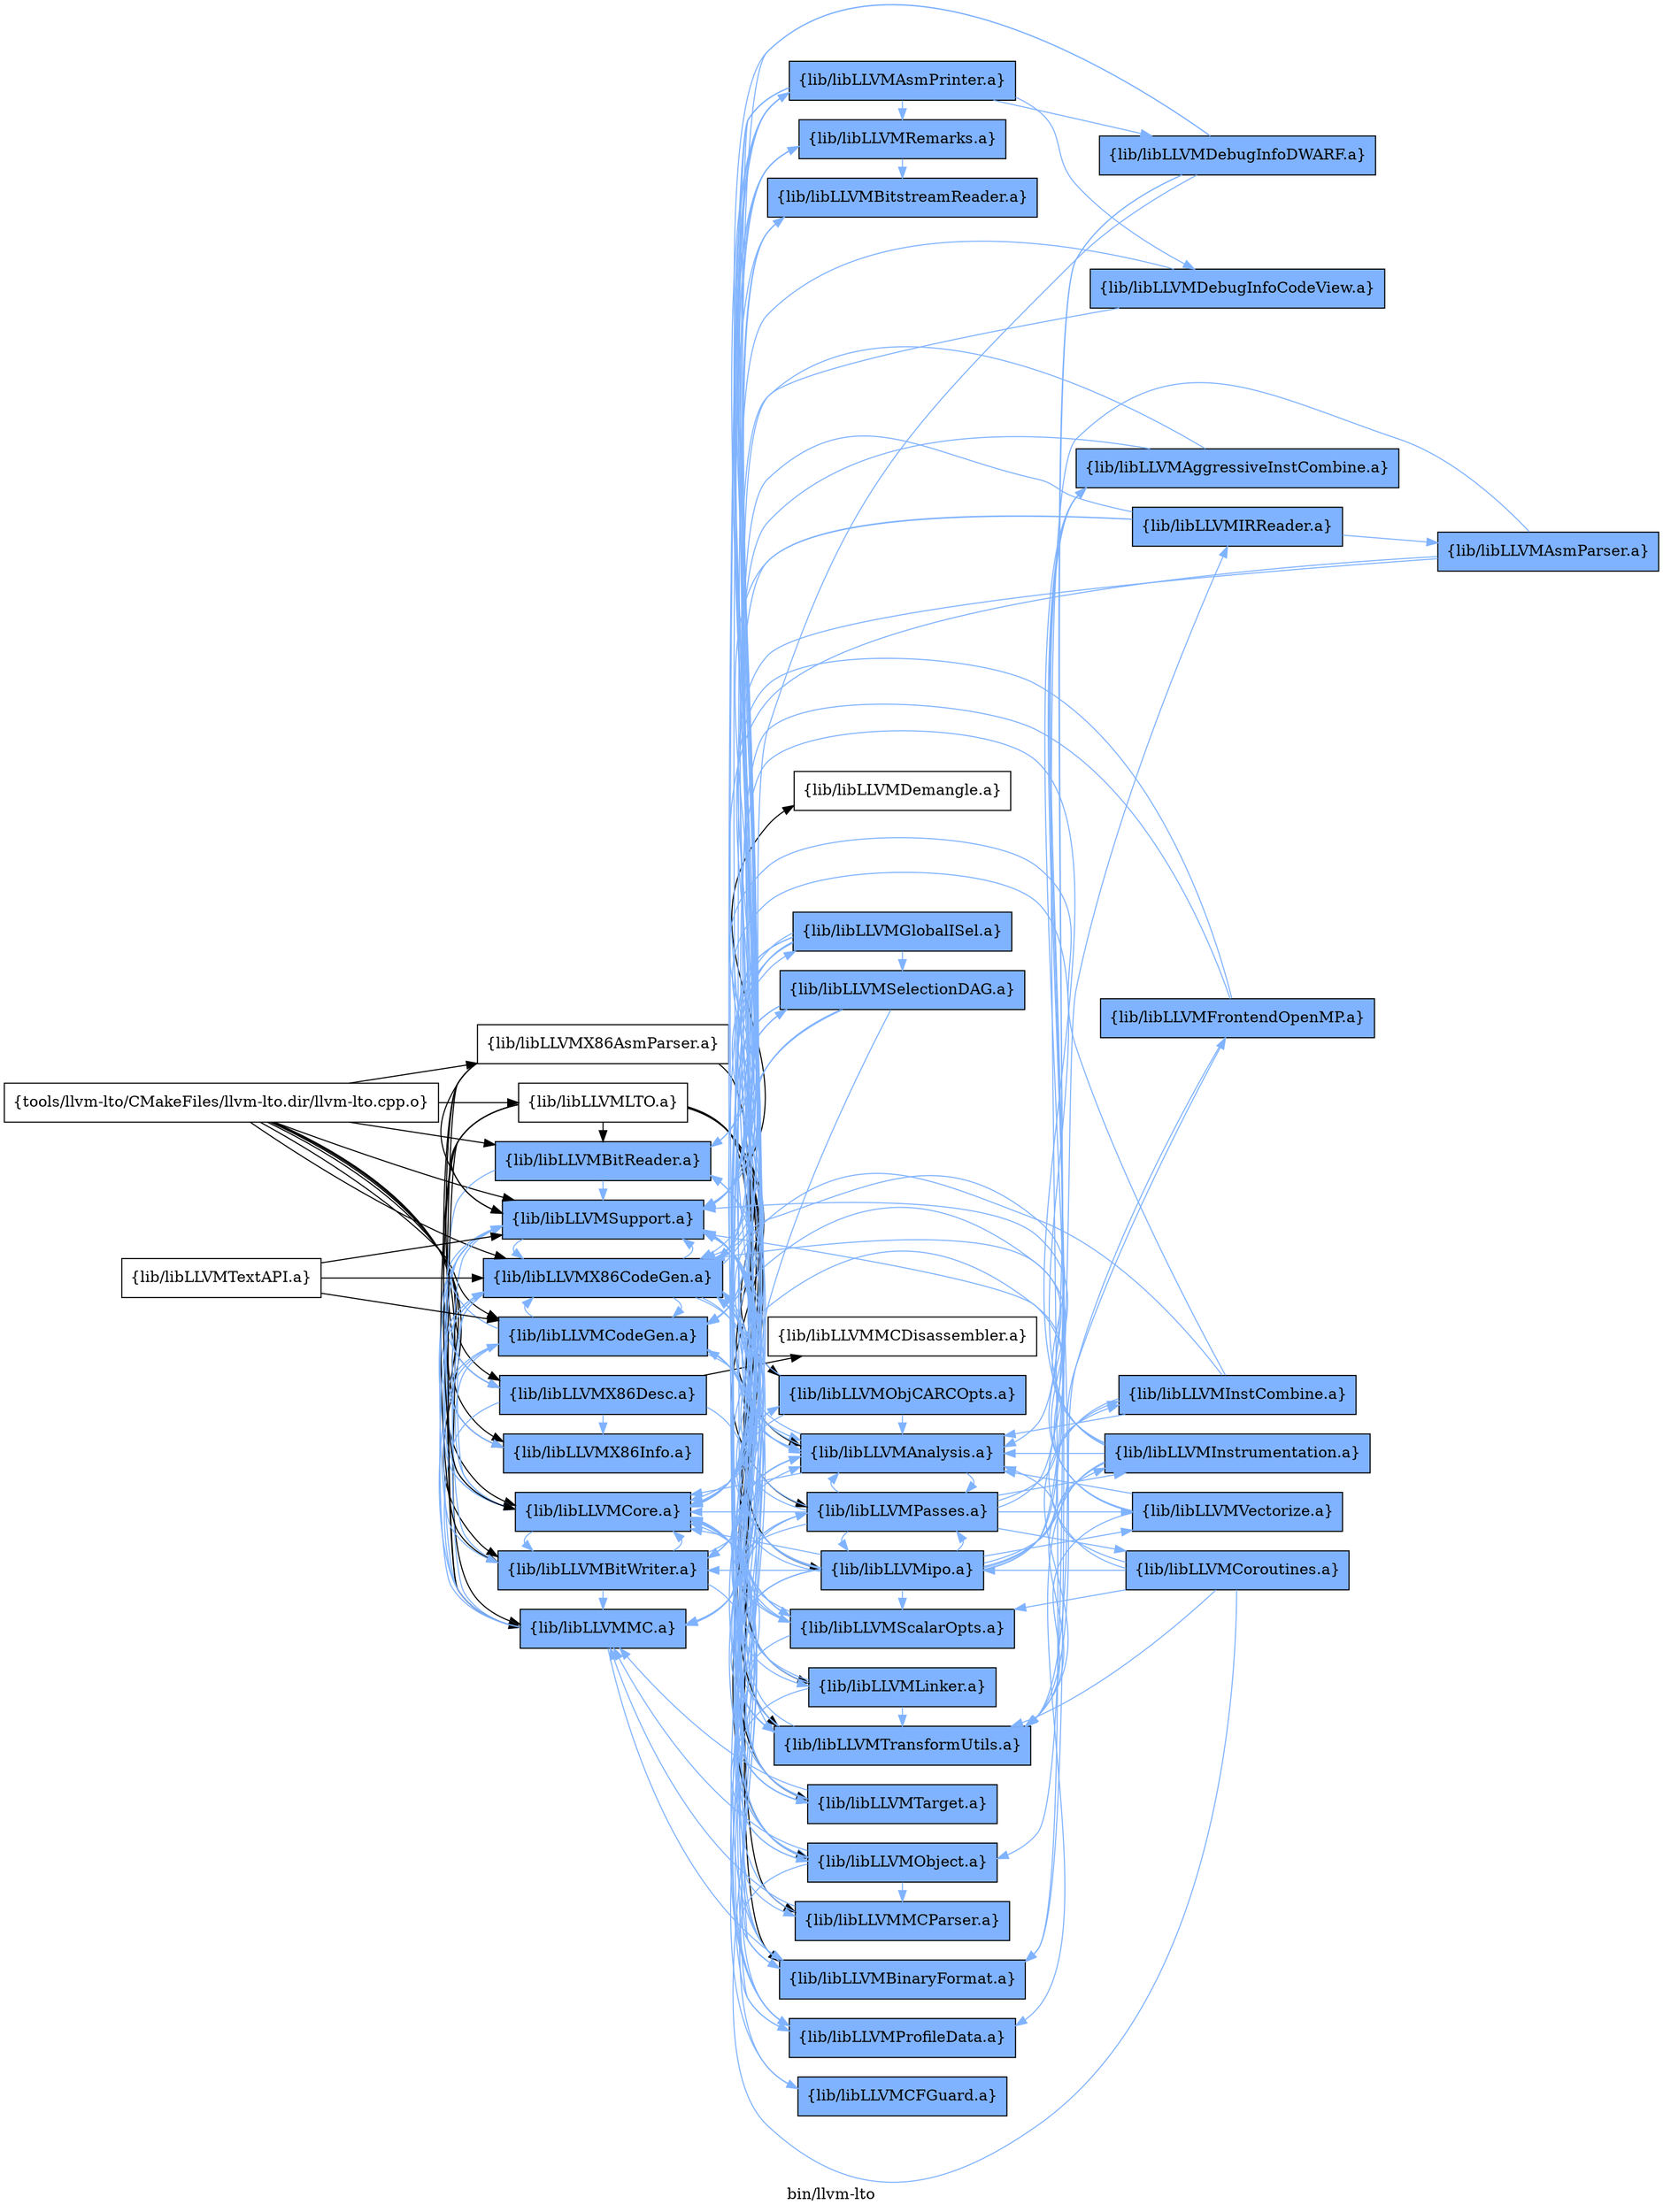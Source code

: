 digraph "bin/llvm-lto" {
	label="bin/llvm-lto";
	rankdir=LR;
	{ rank=same; Node0x56152335bfa8;  }
	{ rank=same; Node0x561523361ef8; Node0x561523351be8; Node0x561523352138; Node0x561523351288; Node0x561523351738; Node0x5615233507e8; Node0x561523350e78; Node0x56152334ffc8; Node0x5615233543e8; Node0x561523354938; Node0x561523353f38;  }
	{ rank=same; Node0x561523360dc8; Node0x561523368a78; Node0x561523352fe8; Node0x561523364d38; Node0x56152335f608; Node0x561523364888; Node0x5615233651e8; Node0x5615233555b8; Node0x56152335fb08; Node0x561523352548; Node0x561523354c08; Node0x561523357278; Node0x561523353a88; Node0x561523361e58; Node0x561523356dc8; Node0x56152336ca38; Node0x561523363848; Node0x56152336b5e8; Node0x56152336c088; Node0x561523356878;  }
	{ rank=same; Node0x561523363e38; Node0x561523353268; Node0x561523350478; Node0x561523363348; Node0x561523362c68; Node0x561523362768; Node0x56152335f068; Node0x56152335ec58; Node0x56152336c588;  }

	Node0x56152335bfa8 [shape=record,shape=box,group=0,label="{tools/llvm-lto/CMakeFiles/llvm-lto.dir/llvm-lto.cpp.o}"];
	Node0x56152335bfa8 -> Node0x561523361ef8;
	Node0x56152335bfa8 -> Node0x561523351be8;
	Node0x56152335bfa8 -> Node0x561523352138;
	Node0x56152335bfa8 -> Node0x561523351288;
	Node0x56152335bfa8 -> Node0x561523351738;
	Node0x56152335bfa8 -> Node0x5615233507e8;
	Node0x56152335bfa8 -> Node0x561523350e78;
	Node0x56152335bfa8 -> Node0x56152334ffc8;
	Node0x56152335bfa8 -> Node0x5615233543e8;
	Node0x56152335bfa8 -> Node0x561523354938;
	Node0x56152335bfa8 -> Node0x561523353f38;
	Node0x561523361ef8 [shape=record,shape=box,group=0,label="{lib/libLLVMX86AsmParser.a}"];
	Node0x561523361ef8 -> Node0x561523352138;
	Node0x561523361ef8 -> Node0x561523351288;
	Node0x561523361ef8 -> Node0x561523353f38;
	Node0x561523361ef8 -> Node0x561523354938;
	Node0x561523361ef8 -> Node0x561523360dc8;
	Node0x561523351be8 [shape=record,shape=box,group=1,style=filled,fillcolor="0.600000 0.5 1",label="{lib/libLLVMX86CodeGen.a}"];
	Node0x561523351be8 -> Node0x561523352138[color="0.600000 0.5 1"];
	Node0x561523351be8 -> Node0x561523351288[color="0.600000 0.5 1"];
	Node0x561523351be8 -> Node0x561523350e78[color="0.600000 0.5 1"];
	Node0x561523351be8 -> Node0x56152334ffc8[color="0.600000 0.5 1"];
	Node0x561523351be8 -> Node0x561523354938[color="0.600000 0.5 1"];
	Node0x561523351be8 -> Node0x561523353f38[color="0.600000 0.5 1"];
	Node0x561523351be8 -> Node0x561523368a78[color="0.600000 0.5 1"];
	Node0x561523351be8 -> Node0x561523352fe8[color="0.600000 0.5 1"];
	Node0x561523351be8 -> Node0x561523364d38[color="0.600000 0.5 1"];
	Node0x561523351be8 -> Node0x56152335f608[color="0.600000 0.5 1"];
	Node0x561523351be8 -> Node0x561523364888[color="0.600000 0.5 1"];
	Node0x561523351be8 -> Node0x5615233651e8[color="0.600000 0.5 1"];
	Node0x561523351be8 -> Node0x5615233555b8[color="0.600000 0.5 1"];
	Node0x561523351be8 -> Node0x56152335fb08[color="0.600000 0.5 1"];
	Node0x561523352138 [shape=record,shape=box,group=1,style=filled,fillcolor="0.600000 0.5 1",label="{lib/libLLVMX86Desc.a}"];
	Node0x561523352138 -> Node0x561523354938[color="0.600000 0.5 1"];
	Node0x561523352138 -> Node0x561523353f38[color="0.600000 0.5 1"];
	Node0x561523352138 -> Node0x561523351288[color="0.600000 0.5 1"];
	Node0x561523352138 -> Node0x561523352548;
	Node0x561523352138 -> Node0x561523354c08[color="0.600000 0.5 1"];
	Node0x561523351288 [shape=record,shape=box,group=1,style=filled,fillcolor="0.600000 0.5 1",label="{lib/libLLVMX86Info.a}"];
	Node0x561523351288 -> Node0x561523353f38[color="0.600000 0.5 1"];
	Node0x561523351738 [shape=record,shape=box,group=1,style=filled,fillcolor="0.600000 0.5 1",label="{lib/libLLVMBitReader.a}"];
	Node0x561523351738 -> Node0x561523353f38[color="0.600000 0.5 1"];
	Node0x561523351738 -> Node0x56152334ffc8[color="0.600000 0.5 1"];
	Node0x561523351738 -> Node0x561523357278[color="0.600000 0.5 1"];
	Node0x5615233507e8 [shape=record,shape=box,group=1,style=filled,fillcolor="0.600000 0.5 1",label="{lib/libLLVMBitWriter.a}"];
	Node0x5615233507e8 -> Node0x561523353a88[color="0.600000 0.5 1"];
	Node0x5615233507e8 -> Node0x561523353f38[color="0.600000 0.5 1"];
	Node0x5615233507e8 -> Node0x56152334ffc8[color="0.600000 0.5 1"];
	Node0x5615233507e8 -> Node0x561523354938[color="0.600000 0.5 1"];
	Node0x5615233507e8 -> Node0x56152335f608[color="0.600000 0.5 1"];
	Node0x561523350e78 [shape=record,shape=box,group=1,style=filled,fillcolor="0.600000 0.5 1",label="{lib/libLLVMCodeGen.a}"];
	Node0x561523350e78 -> Node0x561523351be8[color="0.600000 0.5 1"];
	Node0x561523350e78 -> Node0x561523353f38[color="0.600000 0.5 1"];
	Node0x561523350e78 -> Node0x56152334ffc8[color="0.600000 0.5 1"];
	Node0x561523350e78 -> Node0x561523354938[color="0.600000 0.5 1"];
	Node0x561523350e78 -> Node0x56152335f608[color="0.600000 0.5 1"];
	Node0x561523350e78 -> Node0x56152335fb08[color="0.600000 0.5 1"];
	Node0x561523350e78 -> Node0x561523352fe8[color="0.600000 0.5 1"];
	Node0x561523350e78 -> Node0x5615233555b8[color="0.600000 0.5 1"];
	Node0x561523350e78 -> Node0x561523361e58[color="0.600000 0.5 1"];
	Node0x56152334ffc8 [shape=record,shape=box,group=1,style=filled,fillcolor="0.600000 0.5 1",label="{lib/libLLVMCore.a}"];
	Node0x56152334ffc8 -> Node0x561523350e78[color="0.600000 0.5 1"];
	Node0x56152334ffc8 -> Node0x561523353f38[color="0.600000 0.5 1"];
	Node0x56152334ffc8 -> Node0x561523354c08[color="0.600000 0.5 1"];
	Node0x56152334ffc8 -> Node0x561523351be8[color="0.600000 0.5 1"];
	Node0x56152334ffc8 -> Node0x5615233507e8[color="0.600000 0.5 1"];
	Node0x56152334ffc8 -> Node0x561523356dc8[color="0.600000 0.5 1"];
	Node0x5615233543e8 [shape=record,shape=box,group=0,label="{lib/libLLVMLTO.a}"];
	Node0x5615233543e8 -> Node0x561523351738;
	Node0x5615233543e8 -> Node0x5615233507e8;
	Node0x5615233543e8 -> Node0x561523353a88;
	Node0x5615233543e8 -> Node0x56152334ffc8;
	Node0x5615233543e8 -> Node0x56152336ca38;
	Node0x5615233543e8 -> Node0x561523353f38;
	Node0x5615233543e8 -> Node0x561523363848;
	Node0x5615233543e8 -> Node0x56152335f608;
	Node0x5615233543e8 -> Node0x561523354938;
	Node0x5615233543e8 -> Node0x561523352fe8;
	Node0x5615233543e8 -> Node0x56152336b5e8;
	Node0x5615233543e8 -> Node0x56152335fb08;
	Node0x5615233543e8 -> Node0x561523354c08;
	Node0x5615233543e8 -> Node0x56152336c088;
	Node0x561523354938 [shape=record,shape=box,group=1,style=filled,fillcolor="0.600000 0.5 1",label="{lib/libLLVMMC.a}"];
	Node0x561523354938 -> Node0x561523353f38[color="0.600000 0.5 1"];
	Node0x561523354938 -> Node0x561523354c08[color="0.600000 0.5 1"];
	Node0x561523354938 -> Node0x561523351be8[color="0.600000 0.5 1"];
	Node0x561523353f38 [shape=record,shape=box,group=1,style=filled,fillcolor="0.600000 0.5 1",label="{lib/libLLVMSupport.a}"];
	Node0x561523353f38 -> Node0x561523351be8[color="0.600000 0.5 1"];
	Node0x561523353f38 -> Node0x5615233507e8[color="0.600000 0.5 1"];
	Node0x561523353f38 -> Node0x561523356878;
	Node0x561523360dc8 [shape=record,shape=box,group=1,style=filled,fillcolor="0.600000 0.5 1",label="{lib/libLLVMMCParser.a}"];
	Node0x561523360dc8 -> Node0x561523353f38[color="0.600000 0.5 1"];
	Node0x561523360dc8 -> Node0x561523354938[color="0.600000 0.5 1"];
	Node0x561523368a78 [shape=record,shape=box,group=1,style=filled,fillcolor="0.600000 0.5 1",label="{lib/libLLVMAsmPrinter.a}"];
	Node0x561523368a78 -> Node0x561523350e78[color="0.600000 0.5 1"];
	Node0x561523368a78 -> Node0x561523353f38[color="0.600000 0.5 1"];
	Node0x561523368a78 -> Node0x56152334ffc8[color="0.600000 0.5 1"];
	Node0x561523368a78 -> Node0x561523354938[color="0.600000 0.5 1"];
	Node0x561523368a78 -> Node0x561523352fe8[color="0.600000 0.5 1"];
	Node0x561523368a78 -> Node0x56152335f608[color="0.600000 0.5 1"];
	Node0x561523368a78 -> Node0x561523354c08[color="0.600000 0.5 1"];
	Node0x561523368a78 -> Node0x561523356dc8[color="0.600000 0.5 1"];
	Node0x561523368a78 -> Node0x561523360dc8[color="0.600000 0.5 1"];
	Node0x561523368a78 -> Node0x561523363e38[color="0.600000 0.5 1"];
	Node0x561523368a78 -> Node0x561523353268[color="0.600000 0.5 1"];
	Node0x561523352fe8 [shape=record,shape=box,group=1,style=filled,fillcolor="0.600000 0.5 1",label="{lib/libLLVMTarget.a}"];
	Node0x561523352fe8 -> Node0x56152334ffc8[color="0.600000 0.5 1"];
	Node0x561523352fe8 -> Node0x561523354938[color="0.600000 0.5 1"];
	Node0x561523352fe8 -> Node0x561523353f38[color="0.600000 0.5 1"];
	Node0x561523352fe8 -> Node0x56152335f608[color="0.600000 0.5 1"];
	Node0x561523364d38 [shape=record,shape=box,group=1,style=filled,fillcolor="0.600000 0.5 1",label="{lib/libLLVMSelectionDAG.a}"];
	Node0x561523364d38 -> Node0x561523350e78[color="0.600000 0.5 1"];
	Node0x561523364d38 -> Node0x561523353f38[color="0.600000 0.5 1"];
	Node0x561523364d38 -> Node0x56152334ffc8[color="0.600000 0.5 1"];
	Node0x561523364d38 -> Node0x56152335f608[color="0.600000 0.5 1"];
	Node0x561523364d38 -> Node0x561523354938[color="0.600000 0.5 1"];
	Node0x561523364d38 -> Node0x561523352fe8[color="0.600000 0.5 1"];
	Node0x561523364d38 -> Node0x56152335fb08[color="0.600000 0.5 1"];
	Node0x56152335f608 [shape=record,shape=box,group=1,style=filled,fillcolor="0.600000 0.5 1",label="{lib/libLLVMAnalysis.a}"];
	Node0x56152335f608 -> Node0x561523351be8[color="0.600000 0.5 1"];
	Node0x56152335f608 -> Node0x56152334ffc8[color="0.600000 0.5 1"];
	Node0x56152335f608 -> Node0x561523353f38[color="0.600000 0.5 1"];
	Node0x56152335f608 -> Node0x56152336b5e8[color="0.600000 0.5 1"];
	Node0x56152335f608 -> Node0x5615233555b8[color="0.600000 0.5 1"];
	Node0x56152335f608 -> Node0x561523354c08[color="0.600000 0.5 1"];
	Node0x56152335f608 -> Node0x561523353a88[color="0.600000 0.5 1"];
	Node0x561523364888 [shape=record,shape=box,group=1,style=filled,fillcolor="0.600000 0.5 1",label="{lib/libLLVMGlobalISel.a}"];
	Node0x561523364888 -> Node0x561523350e78[color="0.600000 0.5 1"];
	Node0x561523364888 -> Node0x56152334ffc8[color="0.600000 0.5 1"];
	Node0x561523364888 -> Node0x561523353f38[color="0.600000 0.5 1"];
	Node0x561523364888 -> Node0x561523354938[color="0.600000 0.5 1"];
	Node0x561523364888 -> Node0x561523352fe8[color="0.600000 0.5 1"];
	Node0x561523364888 -> Node0x561523364d38[color="0.600000 0.5 1"];
	Node0x561523364888 -> Node0x56152335fb08[color="0.600000 0.5 1"];
	Node0x561523364888 -> Node0x56152335f608[color="0.600000 0.5 1"];
	Node0x561523364888 -> Node0x561523351be8[color="0.600000 0.5 1"];
	Node0x5615233651e8 [shape=record,shape=box,group=1,style=filled,fillcolor="0.600000 0.5 1",label="{lib/libLLVMCFGuard.a}"];
	Node0x5615233651e8 -> Node0x56152334ffc8[color="0.600000 0.5 1"];
	Node0x5615233555b8 [shape=record,shape=box,group=1,style=filled,fillcolor="0.600000 0.5 1",label="{lib/libLLVMProfileData.a}"];
	Node0x5615233555b8 -> Node0x56152334ffc8[color="0.600000 0.5 1"];
	Node0x5615233555b8 -> Node0x561523353f38[color="0.600000 0.5 1"];
	Node0x56152335fb08 [shape=record,shape=box,group=1,style=filled,fillcolor="0.600000 0.5 1",label="{lib/libLLVMTransformUtils.a}"];
	Node0x56152335fb08 -> Node0x56152334ffc8[color="0.600000 0.5 1"];
	Node0x56152335fb08 -> Node0x561523353f38[color="0.600000 0.5 1"];
	Node0x56152335fb08 -> Node0x561523351be8[color="0.600000 0.5 1"];
	Node0x56152335fb08 -> Node0x56152335f608[color="0.600000 0.5 1"];
	Node0x561523352548 [shape=record,shape=box,group=0,label="{lib/libLLVMMCDisassembler.a}"];
	Node0x561523354c08 [shape=record,shape=box,group=1,style=filled,fillcolor="0.600000 0.5 1",label="{lib/libLLVMBinaryFormat.a}"];
	Node0x561523354c08 -> Node0x561523353f38[color="0.600000 0.5 1"];
	Node0x561523357278 [shape=record,shape=box,group=1,style=filled,fillcolor="0.600000 0.5 1",label="{lib/libLLVMBitstreamReader.a}"];
	Node0x561523357278 -> Node0x5615233507e8[color="0.600000 0.5 1"];
	Node0x561523357278 -> Node0x561523353f38[color="0.600000 0.5 1"];
	Node0x561523353a88 [shape=record,shape=box,group=1,style=filled,fillcolor="0.600000 0.5 1",label="{lib/libLLVMObject.a}"];
	Node0x561523353a88 -> Node0x561523353f38[color="0.600000 0.5 1"];
	Node0x561523353a88 -> Node0x561523351738[color="0.600000 0.5 1"];
	Node0x561523353a88 -> Node0x56152334ffc8[color="0.600000 0.5 1"];
	Node0x561523353a88 -> Node0x561523354c08[color="0.600000 0.5 1"];
	Node0x561523353a88 -> Node0x561523354938[color="0.600000 0.5 1"];
	Node0x561523353a88 -> Node0x561523360dc8[color="0.600000 0.5 1"];
	Node0x561523361e58 [shape=record,shape=box,group=1,style=filled,fillcolor="0.600000 0.5 1",label="{lib/libLLVMScalarOpts.a}"];
	Node0x561523361e58 -> Node0x56152334ffc8[color="0.600000 0.5 1"];
	Node0x561523361e58 -> Node0x561523353f38[color="0.600000 0.5 1"];
	Node0x561523361e58 -> Node0x56152335fb08[color="0.600000 0.5 1"];
	Node0x561523361e58 -> Node0x56152335f608[color="0.600000 0.5 1"];
	Node0x561523361e58 -> Node0x561523351be8[color="0.600000 0.5 1"];
	Node0x561523361e58 -> Node0x56152336b5e8[color="0.600000 0.5 1"];
	Node0x561523356dc8 [shape=record,shape=box,group=1,style=filled,fillcolor="0.600000 0.5 1",label="{lib/libLLVMRemarks.a}"];
	Node0x561523356dc8 -> Node0x561523353f38[color="0.600000 0.5 1"];
	Node0x561523356dc8 -> Node0x5615233507e8[color="0.600000 0.5 1"];
	Node0x561523356dc8 -> Node0x561523357278[color="0.600000 0.5 1"];
	Node0x561523356dc8 -> Node0x561523350e78[color="0.600000 0.5 1"];
	Node0x56152336ca38 [shape=record,shape=box,group=1,style=filled,fillcolor="0.600000 0.5 1",label="{lib/libLLVMipo.a}"];
	Node0x56152336ca38 -> Node0x56152334ffc8[color="0.600000 0.5 1"];
	Node0x56152336ca38 -> Node0x561523353f38[color="0.600000 0.5 1"];
	Node0x56152336ca38 -> Node0x56152335fb08[color="0.600000 0.5 1"];
	Node0x56152336ca38 -> Node0x56152335f608[color="0.600000 0.5 1"];
	Node0x56152336ca38 -> Node0x561523351be8[color="0.600000 0.5 1"];
	Node0x56152336ca38 -> Node0x561523351738[color="0.600000 0.5 1"];
	Node0x56152336ca38 -> Node0x561523350478[color="0.600000 0.5 1"];
	Node0x56152336ca38 -> Node0x561523363848[color="0.600000 0.5 1"];
	Node0x56152336ca38 -> Node0x561523350e78[color="0.600000 0.5 1"];
	Node0x56152336ca38 -> Node0x5615233507e8[color="0.600000 0.5 1"];
	Node0x56152336ca38 -> Node0x561523363348[color="0.600000 0.5 1"];
	Node0x56152336ca38 -> Node0x561523361e58[color="0.600000 0.5 1"];
	Node0x56152336ca38 -> Node0x561523362c68[color="0.600000 0.5 1"];
	Node0x56152336ca38 -> Node0x561523362768[color="0.600000 0.5 1"];
	Node0x56152336ca38 -> Node0x56152335f068[color="0.600000 0.5 1"];
	Node0x56152336ca38 -> Node0x56152335ec58[color="0.600000 0.5 1"];
	Node0x56152336ca38 -> Node0x5615233555b8[color="0.600000 0.5 1"];
	Node0x56152336ca38 -> Node0x56152336b5e8[color="0.600000 0.5 1"];
	Node0x561523363848 [shape=record,shape=box,group=1,style=filled,fillcolor="0.600000 0.5 1",label="{lib/libLLVMLinker.a}"];
	Node0x561523363848 -> Node0x561523351be8[color="0.600000 0.5 1"];
	Node0x561523363848 -> Node0x561523353a88[color="0.600000 0.5 1"];
	Node0x561523363848 -> Node0x56152334ffc8[color="0.600000 0.5 1"];
	Node0x561523363848 -> Node0x561523353f38[color="0.600000 0.5 1"];
	Node0x561523363848 -> Node0x56152335fb08[color="0.600000 0.5 1"];
	Node0x56152336b5e8 [shape=record,shape=box,group=1,style=filled,fillcolor="0.600000 0.5 1",label="{lib/libLLVMPasses.a}"];
	Node0x56152336b5e8 -> Node0x56152334ffc8[color="0.600000 0.5 1"];
	Node0x56152336b5e8 -> Node0x56152336ca38[color="0.600000 0.5 1"];
	Node0x56152336b5e8 -> Node0x561523361e58[color="0.600000 0.5 1"];
	Node0x56152336b5e8 -> Node0x561523353f38[color="0.600000 0.5 1"];
	Node0x56152336b5e8 -> Node0x561523352fe8[color="0.600000 0.5 1"];
	Node0x56152336b5e8 -> Node0x56152336c088[color="0.600000 0.5 1"];
	Node0x56152336b5e8 -> Node0x56152336c588[color="0.600000 0.5 1"];
	Node0x56152336b5e8 -> Node0x561523362c68[color="0.600000 0.5 1"];
	Node0x56152336b5e8 -> Node0x561523362768[color="0.600000 0.5 1"];
	Node0x56152336b5e8 -> Node0x56152335f068[color="0.600000 0.5 1"];
	Node0x56152336b5e8 -> Node0x56152335ec58[color="0.600000 0.5 1"];
	Node0x56152336b5e8 -> Node0x56152335fb08[color="0.600000 0.5 1"];
	Node0x56152336b5e8 -> Node0x56152335f608[color="0.600000 0.5 1"];
	Node0x56152336c088 [shape=record,shape=box,group=1,style=filled,fillcolor="0.600000 0.5 1",label="{lib/libLLVMObjCARCOpts.a}"];
	Node0x56152336c088 -> Node0x56152334ffc8[color="0.600000 0.5 1"];
	Node0x56152336c088 -> Node0x561523353f38[color="0.600000 0.5 1"];
	Node0x56152336c088 -> Node0x56152335fb08[color="0.600000 0.5 1"];
	Node0x56152336c088 -> Node0x56152335f608[color="0.600000 0.5 1"];
	Node0x561523363e38 [shape=record,shape=box,group=1,style=filled,fillcolor="0.600000 0.5 1",label="{lib/libLLVMDebugInfoDWARF.a}"];
	Node0x561523363e38 -> Node0x561523354938[color="0.600000 0.5 1"];
	Node0x561523363e38 -> Node0x561523353f38[color="0.600000 0.5 1"];
	Node0x561523363e38 -> Node0x561523354c08[color="0.600000 0.5 1"];
	Node0x561523363e38 -> Node0x5615233507e8[color="0.600000 0.5 1"];
	Node0x561523363e38 -> Node0x561523353a88[color="0.600000 0.5 1"];
	Node0x561523353268 [shape=record,shape=box,group=1,style=filled,fillcolor="0.600000 0.5 1",label="{lib/libLLVMDebugInfoCodeView.a}"];
	Node0x561523353268 -> Node0x561523353f38[color="0.600000 0.5 1"];
	Node0x561523353268 -> Node0x561523351be8[color="0.600000 0.5 1"];
	Node0x56152336c588 [shape=record,shape=box,group=1,style=filled,fillcolor="0.600000 0.5 1",label="{lib/libLLVMCoroutines.a}"];
	Node0x56152336c588 -> Node0x56152334ffc8[color="0.600000 0.5 1"];
	Node0x56152336c588 -> Node0x561523361e58[color="0.600000 0.5 1"];
	Node0x56152336c588 -> Node0x561523353f38[color="0.600000 0.5 1"];
	Node0x56152336c588 -> Node0x56152336ca38[color="0.600000 0.5 1"];
	Node0x56152336c588 -> Node0x56152335fb08[color="0.600000 0.5 1"];
	Node0x56152336c588 -> Node0x56152335f608[color="0.600000 0.5 1"];
	Node0x561523362c68 [shape=record,shape=box,group=1,style=filled,fillcolor="0.600000 0.5 1",label="{lib/libLLVMAggressiveInstCombine.a}"];
	Node0x561523362c68 -> Node0x561523353f38[color="0.600000 0.5 1"];
	Node0x561523362c68 -> Node0x56152334ffc8[color="0.600000 0.5 1"];
	Node0x561523362c68 -> Node0x56152335fb08[color="0.600000 0.5 1"];
	Node0x561523362c68 -> Node0x56152335f608[color="0.600000 0.5 1"];
	Node0x561523362768 [shape=record,shape=box,group=1,style=filled,fillcolor="0.600000 0.5 1",label="{lib/libLLVMInstCombine.a}"];
	Node0x561523362768 -> Node0x561523353f38[color="0.600000 0.5 1"];
	Node0x561523362768 -> Node0x56152334ffc8[color="0.600000 0.5 1"];
	Node0x561523362768 -> Node0x56152335fb08[color="0.600000 0.5 1"];
	Node0x561523362768 -> Node0x56152335f608[color="0.600000 0.5 1"];
	Node0x56152335f068 [shape=record,shape=box,group=1,style=filled,fillcolor="0.600000 0.5 1",label="{lib/libLLVMVectorize.a}"];
	Node0x56152335f068 -> Node0x561523353f38[color="0.600000 0.5 1"];
	Node0x56152335f068 -> Node0x56152334ffc8[color="0.600000 0.5 1"];
	Node0x56152335f068 -> Node0x56152335fb08[color="0.600000 0.5 1"];
	Node0x56152335f068 -> Node0x56152335f608[color="0.600000 0.5 1"];
	Node0x56152335f068 -> Node0x561523351be8[color="0.600000 0.5 1"];
	Node0x56152335ec58 [shape=record,shape=box,group=1,style=filled,fillcolor="0.600000 0.5 1",label="{lib/libLLVMInstrumentation.a}"];
	Node0x56152335ec58 -> Node0x561523353f38[color="0.600000 0.5 1"];
	Node0x56152335ec58 -> Node0x56152334ffc8[color="0.600000 0.5 1"];
	Node0x56152335ec58 -> Node0x561523354938[color="0.600000 0.5 1"];
	Node0x56152335ec58 -> Node0x56152335fb08[color="0.600000 0.5 1"];
	Node0x56152335ec58 -> Node0x56152335f608[color="0.600000 0.5 1"];
	Node0x56152335ec58 -> Node0x5615233555b8[color="0.600000 0.5 1"];
	Node0x56152335ec58 -> Node0x561523351be8[color="0.600000 0.5 1"];
	Node0x561523350478 [shape=record,shape=box,group=1,style=filled,fillcolor="0.600000 0.5 1",label="{lib/libLLVMIRReader.a}"];
	Node0x561523350478 -> Node0x561523351738[color="0.600000 0.5 1"];
	Node0x561523350478 -> Node0x56152334ffc8[color="0.600000 0.5 1"];
	Node0x561523350478 -> Node0x561523362358[color="0.600000 0.5 1"];
	Node0x561523350478 -> Node0x561523353f38[color="0.600000 0.5 1"];
	Node0x561523362358 [shape=record,shape=box,group=1,style=filled,fillcolor="0.600000 0.5 1",label="{lib/libLLVMAsmParser.a}"];
	Node0x561523362358 -> Node0x561523353f38[color="0.600000 0.5 1"];
	Node0x561523362358 -> Node0x56152334ffc8[color="0.600000 0.5 1"];
	Node0x561523362358 -> Node0x561523354c08[color="0.600000 0.5 1"];
	Node0x561523363348 [shape=record,shape=box,group=1,style=filled,fillcolor="0.600000 0.5 1",label="{lib/libLLVMFrontendOpenMP.a}"];
	Node0x561523363348 -> Node0x561523353f38[color="0.600000 0.5 1"];
	Node0x561523363348 -> Node0x56152334ffc8[color="0.600000 0.5 1"];
	Node0x561523363348 -> Node0x56152335fb08[color="0.600000 0.5 1"];
	Node0x561523358da8 [shape=record,shape=box,group=0,label="{lib/libLLVMTextAPI.a}"];
	Node0x561523358da8 -> Node0x561523353f38;
	Node0x561523358da8 -> Node0x561523350e78;
	Node0x561523358da8 -> Node0x561523351be8;
	Node0x561523356878 [shape=record,shape=box,group=0,label="{lib/libLLVMDemangle.a}"];
}
